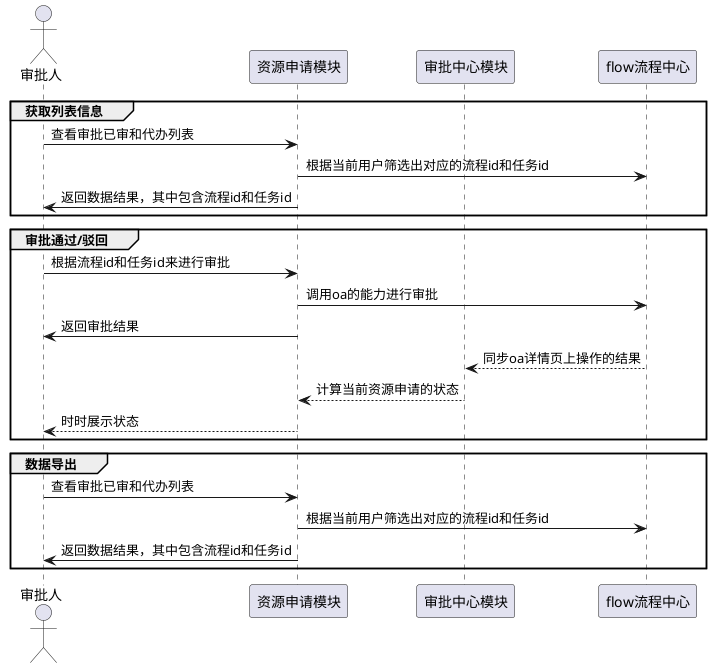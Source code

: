 @startuml

actor 审批人
participant 资源申请模块
participant 审批中心模块
participant flow流程中心


group 获取列表信息
    审批人 -> 资源申请模块: 查看审批已审和代办列表
    资源申请模块 -> flow流程中心: 根据当前用户筛选出对应的流程id和任务id
    资源申请模块 -> 审批人: 返回数据结果，其中包含流程id和任务id
end

group 审批通过/驳回
    审批人 -> 资源申请模块: 根据流程id和任务id来进行审批
    资源申请模块 -> flow流程中心: 调用oa的能力进行审批
    资源申请模块 -> 审批人: 返回审批结果
    flow流程中心 --> 审批中心模块: 同步oa详情页上操作的结果
    审批中心模块 --> 资源申请模块: 计算当前资源申请的状态
    资源申请模块 --> 审批人: 时时展示状态
end

group 数据导出
    审批人 -> 资源申请模块: 查看审批已审和代办列表
    资源申请模块 -> flow流程中心: 根据当前用户筛选出对应的流程id和任务id
    资源申请模块 -> 审批人: 返回数据结果，其中包含流程id和任务id
end


@enduml

